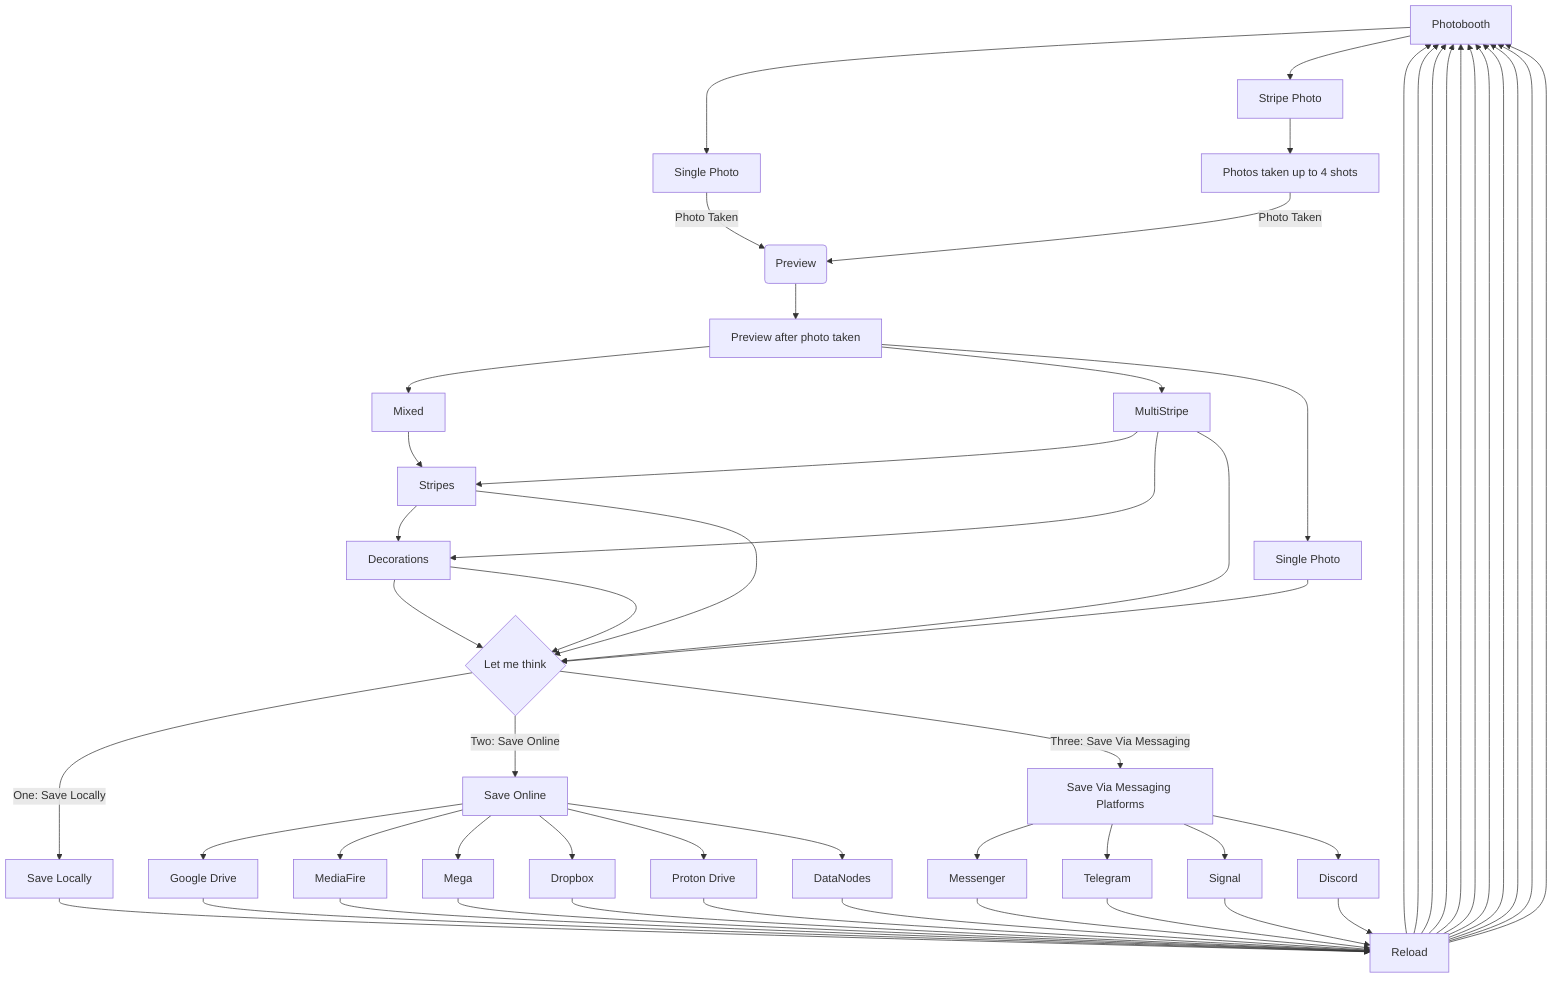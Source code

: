 flowchart TD
    A[Photobooth] --> AA 
    A[Photobooth] --> AB
    AA[Single Photo] -->|Photo Taken| B(Preview)
    AB[Stripe Photo] --> AAA

    AAA[Photos taken up to 4 shots] --> |Photo Taken| B(Preview)

    B --> BA[Preview after photo taken]

    BA --> BD[Mixed]
    BA --> BB[MultiStripe]
    BB --> bba[Stripes]
    BB --> bbb[Decorations]

    BB --> C

    BD --> bba --> bbb --> C

    BA --> BC[Single Photo]

    BC --> C{Let me think}
    bba --> C{Let me think}
    bbb --> C{Let me think}

    C -->|One: Save Locally| D[Save Locally]

    D --> DA[Reload] --> A
    
    C -->|Two: Save Online| E[Save Online]
    E --> EA[Google Drive] --> DA[Reload] --> A
    E --> EB[MediaFire] --> DA[Reload] --> A
    E --> EC[Mega] --> DA[Reload] --> A
    E --> ED[Dropbox]--> DA[Reload] --> A
    E --> EE[Proton Drive]--> DA[Reload] --> A
    E --> EF[DataNodes]--> DA[Reload] --> A
    
    C -->|Three: Save Via Messaging| F[Save Via Messaging Platforms]
    F --> FA[Messenger] --> DA[Reload] --> A
    F --> FB[Telegram] --> DA[Reload] --> A
    F --> FC[Signal] --> DA[Reload] --> A
    F --> FD[Discord] --> DA[Reload] --> A